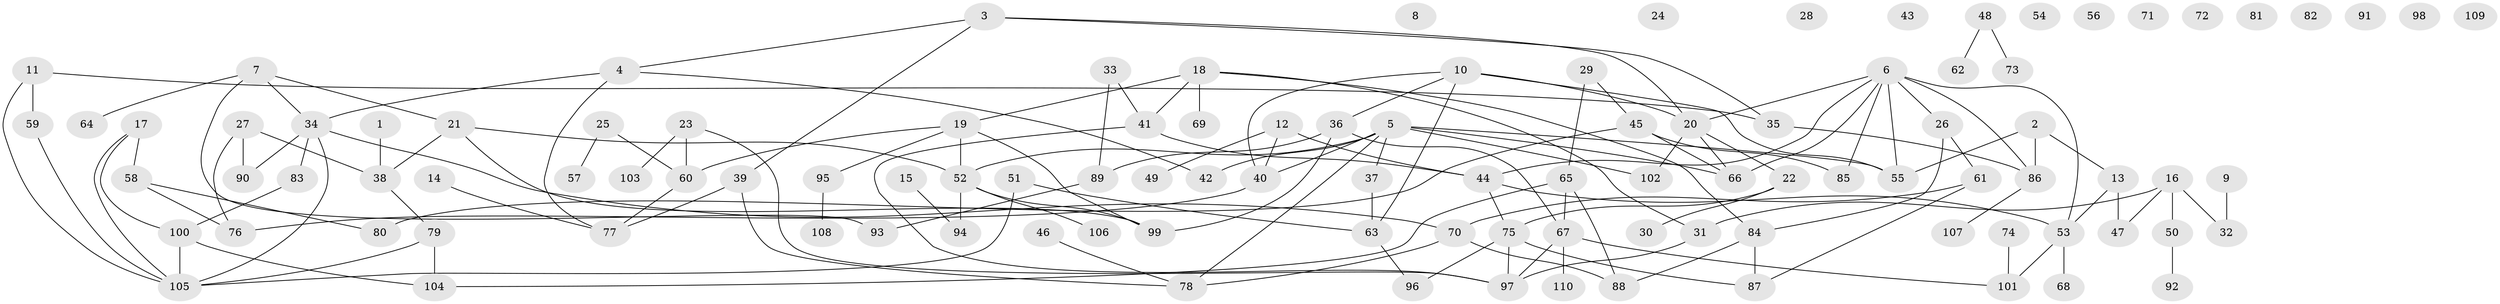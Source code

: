 // coarse degree distribution, {4: 0.3076923076923077, 3: 0.12307692307692308, 1: 0.16923076923076924, 2: 0.2, 7: 0.03076923076923077, 5: 0.1076923076923077, 8: 0.03076923076923077, 6: 0.03076923076923077}
// Generated by graph-tools (version 1.1) at 2025/35/03/04/25 23:35:50]
// undirected, 110 vertices, 146 edges
graph export_dot {
  node [color=gray90,style=filled];
  1;
  2;
  3;
  4;
  5;
  6;
  7;
  8;
  9;
  10;
  11;
  12;
  13;
  14;
  15;
  16;
  17;
  18;
  19;
  20;
  21;
  22;
  23;
  24;
  25;
  26;
  27;
  28;
  29;
  30;
  31;
  32;
  33;
  34;
  35;
  36;
  37;
  38;
  39;
  40;
  41;
  42;
  43;
  44;
  45;
  46;
  47;
  48;
  49;
  50;
  51;
  52;
  53;
  54;
  55;
  56;
  57;
  58;
  59;
  60;
  61;
  62;
  63;
  64;
  65;
  66;
  67;
  68;
  69;
  70;
  71;
  72;
  73;
  74;
  75;
  76;
  77;
  78;
  79;
  80;
  81;
  82;
  83;
  84;
  85;
  86;
  87;
  88;
  89;
  90;
  91;
  92;
  93;
  94;
  95;
  96;
  97;
  98;
  99;
  100;
  101;
  102;
  103;
  104;
  105;
  106;
  107;
  108;
  109;
  110;
  1 -- 38;
  2 -- 13;
  2 -- 55;
  2 -- 86;
  3 -- 4;
  3 -- 20;
  3 -- 35;
  3 -- 39;
  4 -- 34;
  4 -- 42;
  4 -- 77;
  5 -- 37;
  5 -- 40;
  5 -- 42;
  5 -- 52;
  5 -- 55;
  5 -- 66;
  5 -- 78;
  5 -- 102;
  6 -- 20;
  6 -- 26;
  6 -- 44;
  6 -- 53;
  6 -- 55;
  6 -- 66;
  6 -- 85;
  6 -- 86;
  7 -- 21;
  7 -- 34;
  7 -- 64;
  7 -- 93;
  9 -- 32;
  10 -- 20;
  10 -- 36;
  10 -- 40;
  10 -- 55;
  10 -- 63;
  11 -- 35;
  11 -- 59;
  11 -- 105;
  12 -- 40;
  12 -- 44;
  12 -- 49;
  13 -- 47;
  13 -- 53;
  14 -- 77;
  15 -- 94;
  16 -- 31;
  16 -- 32;
  16 -- 47;
  16 -- 50;
  17 -- 58;
  17 -- 100;
  17 -- 105;
  18 -- 19;
  18 -- 31;
  18 -- 41;
  18 -- 69;
  18 -- 84;
  19 -- 52;
  19 -- 60;
  19 -- 95;
  19 -- 99;
  20 -- 22;
  20 -- 66;
  20 -- 102;
  21 -- 38;
  21 -- 52;
  21 -- 99;
  22 -- 30;
  22 -- 75;
  23 -- 60;
  23 -- 97;
  23 -- 103;
  25 -- 57;
  25 -- 60;
  26 -- 61;
  26 -- 84;
  27 -- 38;
  27 -- 76;
  27 -- 90;
  29 -- 45;
  29 -- 65;
  31 -- 97;
  33 -- 41;
  33 -- 89;
  34 -- 70;
  34 -- 83;
  34 -- 90;
  34 -- 105;
  35 -- 86;
  36 -- 67;
  36 -- 89;
  36 -- 99;
  37 -- 63;
  38 -- 79;
  39 -- 77;
  39 -- 78;
  40 -- 76;
  41 -- 44;
  41 -- 97;
  44 -- 53;
  44 -- 75;
  45 -- 66;
  45 -- 80;
  45 -- 85;
  46 -- 78;
  48 -- 62;
  48 -- 73;
  50 -- 92;
  51 -- 63;
  51 -- 105;
  52 -- 94;
  52 -- 99;
  52 -- 106;
  53 -- 68;
  53 -- 101;
  58 -- 76;
  58 -- 80;
  59 -- 105;
  60 -- 77;
  61 -- 70;
  61 -- 87;
  63 -- 96;
  65 -- 67;
  65 -- 88;
  65 -- 104;
  67 -- 97;
  67 -- 101;
  67 -- 110;
  70 -- 78;
  70 -- 88;
  74 -- 101;
  75 -- 87;
  75 -- 96;
  75 -- 97;
  79 -- 104;
  79 -- 105;
  83 -- 100;
  84 -- 87;
  84 -- 88;
  86 -- 107;
  89 -- 93;
  95 -- 108;
  100 -- 104;
  100 -- 105;
}
